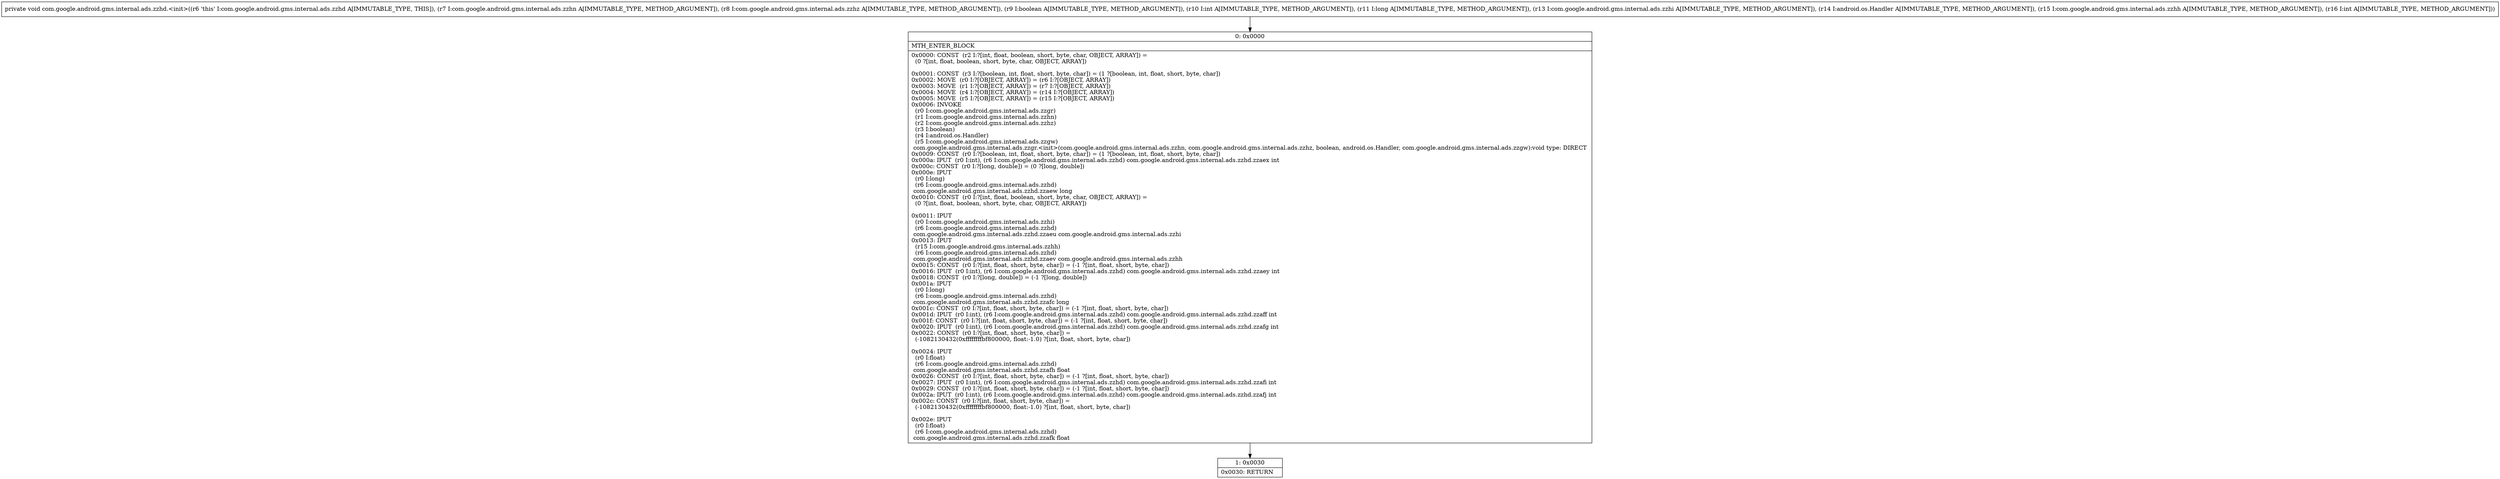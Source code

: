 digraph "CFG forcom.google.android.gms.internal.ads.zzhd.\<init\>(Lcom\/google\/android\/gms\/internal\/ads\/zzhn;Lcom\/google\/android\/gms\/internal\/ads\/zzhz;ZIJLcom\/google\/android\/gms\/internal\/ads\/zzhi;Landroid\/os\/Handler;Lcom\/google\/android\/gms\/internal\/ads\/zzhh;I)V" {
Node_0 [shape=record,label="{0\:\ 0x0000|MTH_ENTER_BLOCK\l|0x0000: CONST  (r2 I:?[int, float, boolean, short, byte, char, OBJECT, ARRAY]) = \l  (0 ?[int, float, boolean, short, byte, char, OBJECT, ARRAY])\l \l0x0001: CONST  (r3 I:?[boolean, int, float, short, byte, char]) = (1 ?[boolean, int, float, short, byte, char]) \l0x0002: MOVE  (r0 I:?[OBJECT, ARRAY]) = (r6 I:?[OBJECT, ARRAY]) \l0x0003: MOVE  (r1 I:?[OBJECT, ARRAY]) = (r7 I:?[OBJECT, ARRAY]) \l0x0004: MOVE  (r4 I:?[OBJECT, ARRAY]) = (r14 I:?[OBJECT, ARRAY]) \l0x0005: MOVE  (r5 I:?[OBJECT, ARRAY]) = (r15 I:?[OBJECT, ARRAY]) \l0x0006: INVOKE  \l  (r0 I:com.google.android.gms.internal.ads.zzgr)\l  (r1 I:com.google.android.gms.internal.ads.zzhn)\l  (r2 I:com.google.android.gms.internal.ads.zzhz)\l  (r3 I:boolean)\l  (r4 I:android.os.Handler)\l  (r5 I:com.google.android.gms.internal.ads.zzgw)\l com.google.android.gms.internal.ads.zzgr.\<init\>(com.google.android.gms.internal.ads.zzhn, com.google.android.gms.internal.ads.zzhz, boolean, android.os.Handler, com.google.android.gms.internal.ads.zzgw):void type: DIRECT \l0x0009: CONST  (r0 I:?[boolean, int, float, short, byte, char]) = (1 ?[boolean, int, float, short, byte, char]) \l0x000a: IPUT  (r0 I:int), (r6 I:com.google.android.gms.internal.ads.zzhd) com.google.android.gms.internal.ads.zzhd.zzaex int \l0x000c: CONST  (r0 I:?[long, double]) = (0 ?[long, double]) \l0x000e: IPUT  \l  (r0 I:long)\l  (r6 I:com.google.android.gms.internal.ads.zzhd)\l com.google.android.gms.internal.ads.zzhd.zzaew long \l0x0010: CONST  (r0 I:?[int, float, boolean, short, byte, char, OBJECT, ARRAY]) = \l  (0 ?[int, float, boolean, short, byte, char, OBJECT, ARRAY])\l \l0x0011: IPUT  \l  (r0 I:com.google.android.gms.internal.ads.zzhi)\l  (r6 I:com.google.android.gms.internal.ads.zzhd)\l com.google.android.gms.internal.ads.zzhd.zzaeu com.google.android.gms.internal.ads.zzhi \l0x0013: IPUT  \l  (r15 I:com.google.android.gms.internal.ads.zzhh)\l  (r6 I:com.google.android.gms.internal.ads.zzhd)\l com.google.android.gms.internal.ads.zzhd.zzaev com.google.android.gms.internal.ads.zzhh \l0x0015: CONST  (r0 I:?[int, float, short, byte, char]) = (\-1 ?[int, float, short, byte, char]) \l0x0016: IPUT  (r0 I:int), (r6 I:com.google.android.gms.internal.ads.zzhd) com.google.android.gms.internal.ads.zzhd.zzaey int \l0x0018: CONST  (r0 I:?[long, double]) = (\-1 ?[long, double]) \l0x001a: IPUT  \l  (r0 I:long)\l  (r6 I:com.google.android.gms.internal.ads.zzhd)\l com.google.android.gms.internal.ads.zzhd.zzafc long \l0x001c: CONST  (r0 I:?[int, float, short, byte, char]) = (\-1 ?[int, float, short, byte, char]) \l0x001d: IPUT  (r0 I:int), (r6 I:com.google.android.gms.internal.ads.zzhd) com.google.android.gms.internal.ads.zzhd.zzaff int \l0x001f: CONST  (r0 I:?[int, float, short, byte, char]) = (\-1 ?[int, float, short, byte, char]) \l0x0020: IPUT  (r0 I:int), (r6 I:com.google.android.gms.internal.ads.zzhd) com.google.android.gms.internal.ads.zzhd.zzafg int \l0x0022: CONST  (r0 I:?[int, float, short, byte, char]) = \l  (\-1082130432(0xffffffffbf800000, float:\-1.0) ?[int, float, short, byte, char])\l \l0x0024: IPUT  \l  (r0 I:float)\l  (r6 I:com.google.android.gms.internal.ads.zzhd)\l com.google.android.gms.internal.ads.zzhd.zzafh float \l0x0026: CONST  (r0 I:?[int, float, short, byte, char]) = (\-1 ?[int, float, short, byte, char]) \l0x0027: IPUT  (r0 I:int), (r6 I:com.google.android.gms.internal.ads.zzhd) com.google.android.gms.internal.ads.zzhd.zzafi int \l0x0029: CONST  (r0 I:?[int, float, short, byte, char]) = (\-1 ?[int, float, short, byte, char]) \l0x002a: IPUT  (r0 I:int), (r6 I:com.google.android.gms.internal.ads.zzhd) com.google.android.gms.internal.ads.zzhd.zzafj int \l0x002c: CONST  (r0 I:?[int, float, short, byte, char]) = \l  (\-1082130432(0xffffffffbf800000, float:\-1.0) ?[int, float, short, byte, char])\l \l0x002e: IPUT  \l  (r0 I:float)\l  (r6 I:com.google.android.gms.internal.ads.zzhd)\l com.google.android.gms.internal.ads.zzhd.zzafk float \l}"];
Node_1 [shape=record,label="{1\:\ 0x0030|0x0030: RETURN   \l}"];
MethodNode[shape=record,label="{private void com.google.android.gms.internal.ads.zzhd.\<init\>((r6 'this' I:com.google.android.gms.internal.ads.zzhd A[IMMUTABLE_TYPE, THIS]), (r7 I:com.google.android.gms.internal.ads.zzhn A[IMMUTABLE_TYPE, METHOD_ARGUMENT]), (r8 I:com.google.android.gms.internal.ads.zzhz A[IMMUTABLE_TYPE, METHOD_ARGUMENT]), (r9 I:boolean A[IMMUTABLE_TYPE, METHOD_ARGUMENT]), (r10 I:int A[IMMUTABLE_TYPE, METHOD_ARGUMENT]), (r11 I:long A[IMMUTABLE_TYPE, METHOD_ARGUMENT]), (r13 I:com.google.android.gms.internal.ads.zzhi A[IMMUTABLE_TYPE, METHOD_ARGUMENT]), (r14 I:android.os.Handler A[IMMUTABLE_TYPE, METHOD_ARGUMENT]), (r15 I:com.google.android.gms.internal.ads.zzhh A[IMMUTABLE_TYPE, METHOD_ARGUMENT]), (r16 I:int A[IMMUTABLE_TYPE, METHOD_ARGUMENT])) }"];
MethodNode -> Node_0;
Node_0 -> Node_1;
}

